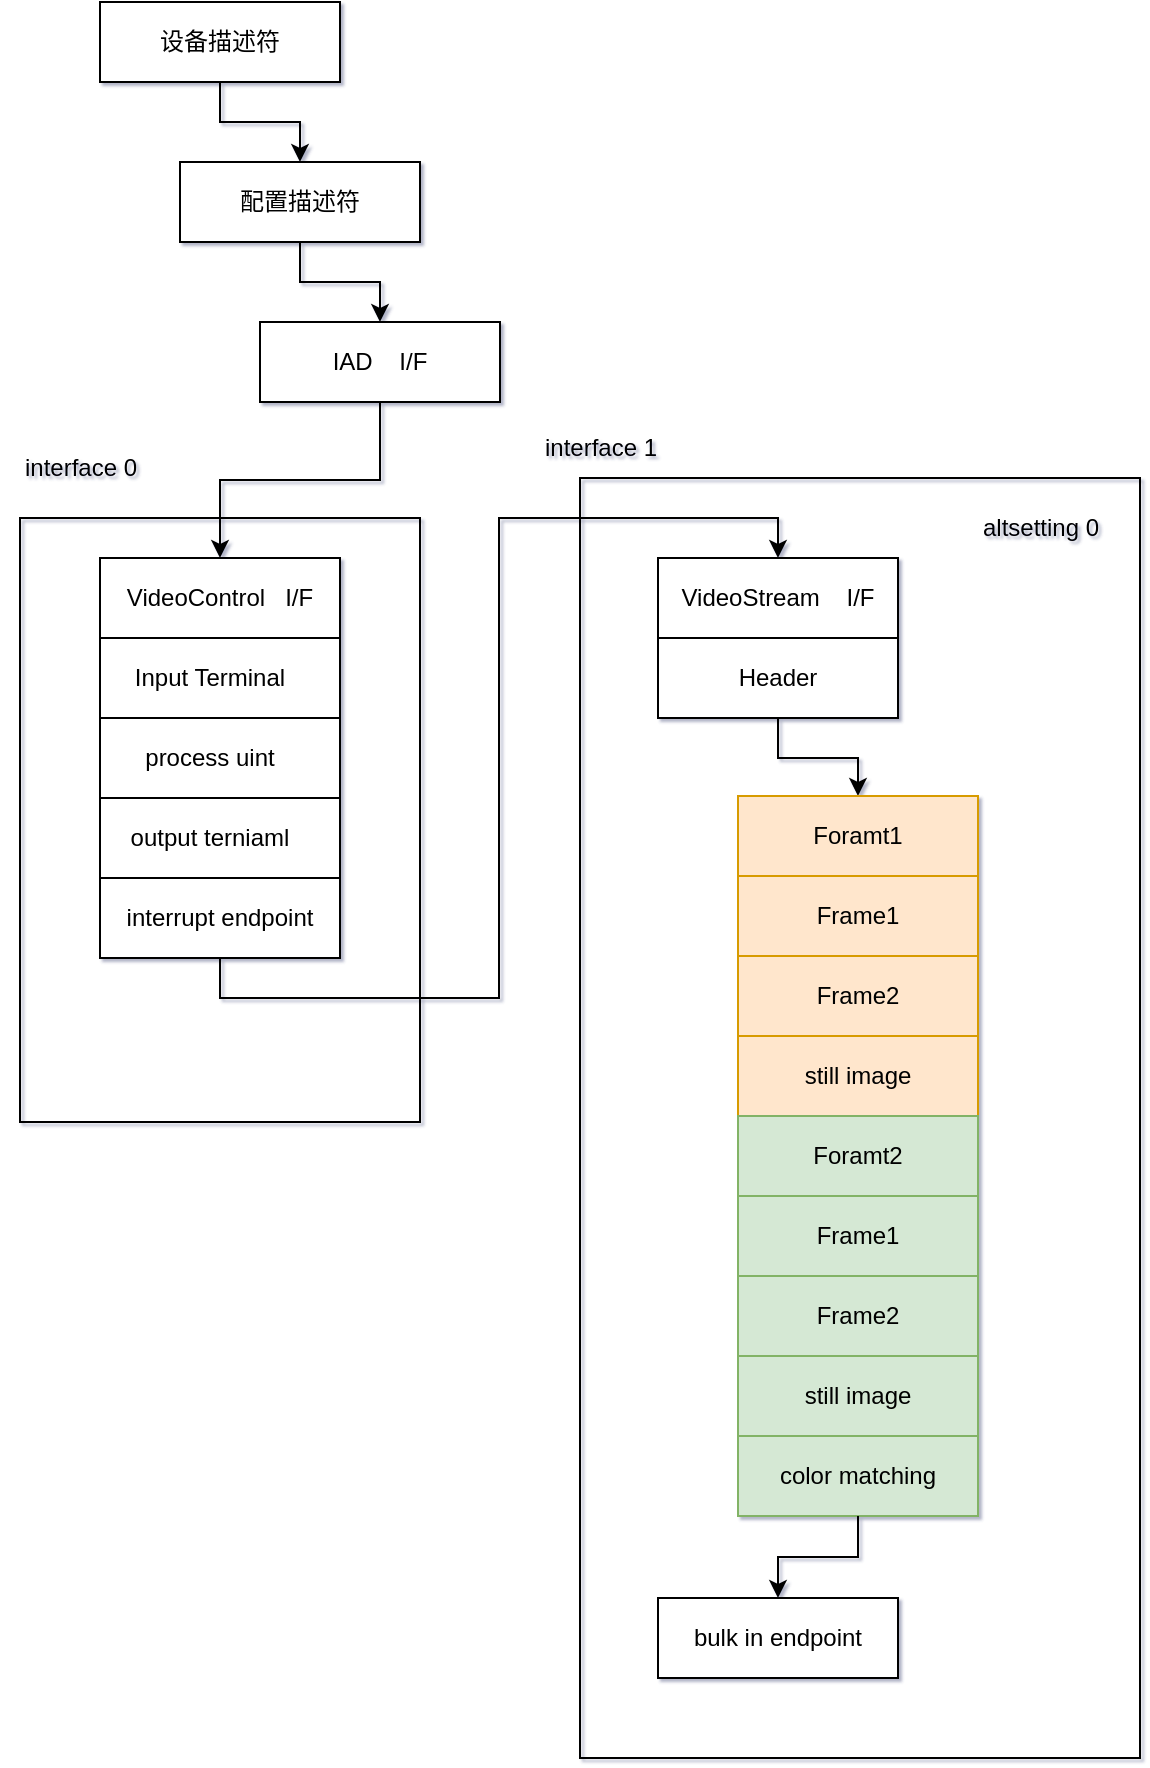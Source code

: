 <mxfile version="21.6.1" type="github" pages="3">
  <diagram id="ikpRoJUo1-H3lq5DzueL" name="第 1 页">
    <mxGraphModel dx="1420" dy="782" grid="0" gridSize="10" guides="1" tooltips="1" connect="1" arrows="1" fold="1" page="1" pageScale="1" pageWidth="827" pageHeight="1169" math="0" shadow="1">
      <root>
        <mxCell id="0" />
        <mxCell id="1" parent="0" />
        <mxCell id="5GHYoXlTE_2bfeFaf-T6-24" style="edgeStyle=orthogonalEdgeStyle;rounded=0;orthogonalLoop=1;jettySize=auto;html=1;" parent="1" source="5GHYoXlTE_2bfeFaf-T6-1" target="5GHYoXlTE_2bfeFaf-T6-2" edge="1">
          <mxGeometry relative="1" as="geometry" />
        </mxCell>
        <mxCell id="5GHYoXlTE_2bfeFaf-T6-1" value="设备描述符" style="rounded=0;whiteSpace=wrap;html=1;" parent="1" vertex="1">
          <mxGeometry x="120" y="120" width="120" height="40" as="geometry" />
        </mxCell>
        <mxCell id="5GHYoXlTE_2bfeFaf-T6-25" style="edgeStyle=orthogonalEdgeStyle;rounded=0;orthogonalLoop=1;jettySize=auto;html=1;exitX=0.5;exitY=1;exitDx=0;exitDy=0;entryX=0.5;entryY=0;entryDx=0;entryDy=0;" parent="1" source="5GHYoXlTE_2bfeFaf-T6-2" target="5GHYoXlTE_2bfeFaf-T6-3" edge="1">
          <mxGeometry relative="1" as="geometry" />
        </mxCell>
        <mxCell id="5GHYoXlTE_2bfeFaf-T6-2" value="配置描述符" style="rounded=0;whiteSpace=wrap;html=1;" parent="1" vertex="1">
          <mxGeometry x="160" y="200" width="120" height="40" as="geometry" />
        </mxCell>
        <mxCell id="5GHYoXlTE_2bfeFaf-T6-32" style="edgeStyle=orthogonalEdgeStyle;rounded=0;orthogonalLoop=1;jettySize=auto;html=1;exitX=0.5;exitY=1;exitDx=0;exitDy=0;" parent="1" source="5GHYoXlTE_2bfeFaf-T6-3" target="5GHYoXlTE_2bfeFaf-T6-4" edge="1">
          <mxGeometry relative="1" as="geometry" />
        </mxCell>
        <mxCell id="5GHYoXlTE_2bfeFaf-T6-3" value="IAD&amp;nbsp; &amp;nbsp; I/F" style="rounded=0;whiteSpace=wrap;html=1;" parent="1" vertex="1">
          <mxGeometry x="200" y="280" width="120" height="40" as="geometry" />
        </mxCell>
        <mxCell id="5GHYoXlTE_2bfeFaf-T6-10" value="" style="group" parent="1" vertex="1" connectable="0">
          <mxGeometry x="120" y="398" width="120" height="200" as="geometry" />
        </mxCell>
        <mxCell id="5GHYoXlTE_2bfeFaf-T6-4" value="VideoControl&amp;nbsp; &amp;nbsp;I/F" style="rounded=0;whiteSpace=wrap;html=1;" parent="5GHYoXlTE_2bfeFaf-T6-10" vertex="1">
          <mxGeometry width="120" height="40" as="geometry" />
        </mxCell>
        <mxCell id="5GHYoXlTE_2bfeFaf-T6-6" value="Input Terminal&amp;nbsp; &amp;nbsp;" style="rounded=0;whiteSpace=wrap;html=1;" parent="5GHYoXlTE_2bfeFaf-T6-10" vertex="1">
          <mxGeometry y="40" width="120" height="40" as="geometry" />
        </mxCell>
        <mxCell id="5GHYoXlTE_2bfeFaf-T6-7" value="process uint&amp;nbsp; &amp;nbsp;" style="rounded=0;whiteSpace=wrap;html=1;" parent="5GHYoXlTE_2bfeFaf-T6-10" vertex="1">
          <mxGeometry y="80" width="120" height="40" as="geometry" />
        </mxCell>
        <mxCell id="5GHYoXlTE_2bfeFaf-T6-8" value="output terniaml&amp;nbsp; &amp;nbsp;" style="rounded=0;whiteSpace=wrap;html=1;" parent="5GHYoXlTE_2bfeFaf-T6-10" vertex="1">
          <mxGeometry y="120" width="120" height="40" as="geometry" />
        </mxCell>
        <mxCell id="5GHYoXlTE_2bfeFaf-T6-9" value="interrupt endpoint" style="rounded=0;whiteSpace=wrap;html=1;" parent="5GHYoXlTE_2bfeFaf-T6-10" vertex="1">
          <mxGeometry y="160" width="120" height="40" as="geometry" />
        </mxCell>
        <mxCell id="5GHYoXlTE_2bfeFaf-T6-11" value="VideoStream&amp;nbsp; &amp;nbsp; I/F" style="rounded=0;whiteSpace=wrap;html=1;" parent="1" vertex="1">
          <mxGeometry x="399" y="398" width="120" height="40" as="geometry" />
        </mxCell>
        <mxCell id="5GHYoXlTE_2bfeFaf-T6-28" style="edgeStyle=orthogonalEdgeStyle;rounded=0;orthogonalLoop=1;jettySize=auto;html=1;" parent="1" source="5GHYoXlTE_2bfeFaf-T6-12" target="5GHYoXlTE_2bfeFaf-T6-13" edge="1">
          <mxGeometry relative="1" as="geometry" />
        </mxCell>
        <mxCell id="5GHYoXlTE_2bfeFaf-T6-12" value="Header" style="rounded=0;whiteSpace=wrap;html=1;" parent="1" vertex="1">
          <mxGeometry x="399" y="438" width="120" height="40" as="geometry" />
        </mxCell>
        <mxCell id="5GHYoXlTE_2bfeFaf-T6-22" value="bulk in endpoint" style="rounded=0;whiteSpace=wrap;html=1;" parent="1" vertex="1">
          <mxGeometry x="399" y="918" width="120" height="40" as="geometry" />
        </mxCell>
        <mxCell id="5GHYoXlTE_2bfeFaf-T6-23" value="" style="group" parent="1" vertex="1" connectable="0">
          <mxGeometry x="439" y="517" width="120" height="360" as="geometry" />
        </mxCell>
        <mxCell id="5GHYoXlTE_2bfeFaf-T6-13" value="Foramt1" style="rounded=0;whiteSpace=wrap;html=1;fillColor=#ffe6cc;strokeColor=#d79b00;" parent="5GHYoXlTE_2bfeFaf-T6-23" vertex="1">
          <mxGeometry width="120" height="40" as="geometry" />
        </mxCell>
        <mxCell id="5GHYoXlTE_2bfeFaf-T6-14" value="Frame1" style="rounded=0;whiteSpace=wrap;html=1;fillColor=#ffe6cc;strokeColor=#d79b00;" parent="5GHYoXlTE_2bfeFaf-T6-23" vertex="1">
          <mxGeometry y="40" width="120" height="40" as="geometry" />
        </mxCell>
        <mxCell id="5GHYoXlTE_2bfeFaf-T6-15" value="Frame2" style="rounded=0;whiteSpace=wrap;html=1;fillColor=#ffe6cc;strokeColor=#d79b00;" parent="5GHYoXlTE_2bfeFaf-T6-23" vertex="1">
          <mxGeometry y="80" width="120" height="40" as="geometry" />
        </mxCell>
        <mxCell id="5GHYoXlTE_2bfeFaf-T6-16" value="still image" style="rounded=0;whiteSpace=wrap;html=1;fillColor=#ffe6cc;strokeColor=#d79b00;" parent="5GHYoXlTE_2bfeFaf-T6-23" vertex="1">
          <mxGeometry y="120" width="120" height="40" as="geometry" />
        </mxCell>
        <mxCell id="5GHYoXlTE_2bfeFaf-T6-17" value="Foramt2" style="rounded=0;whiteSpace=wrap;html=1;fillColor=#d5e8d4;strokeColor=#82b366;" parent="5GHYoXlTE_2bfeFaf-T6-23" vertex="1">
          <mxGeometry y="160" width="120" height="40" as="geometry" />
        </mxCell>
        <mxCell id="5GHYoXlTE_2bfeFaf-T6-18" value="Frame1" style="rounded=0;whiteSpace=wrap;html=1;fillColor=#d5e8d4;strokeColor=#82b366;" parent="5GHYoXlTE_2bfeFaf-T6-23" vertex="1">
          <mxGeometry y="200" width="120" height="40" as="geometry" />
        </mxCell>
        <mxCell id="5GHYoXlTE_2bfeFaf-T6-19" value="Frame2" style="rounded=0;whiteSpace=wrap;html=1;fillColor=#d5e8d4;strokeColor=#82b366;" parent="5GHYoXlTE_2bfeFaf-T6-23" vertex="1">
          <mxGeometry y="240" width="120" height="40" as="geometry" />
        </mxCell>
        <mxCell id="5GHYoXlTE_2bfeFaf-T6-20" value="still image" style="rounded=0;whiteSpace=wrap;html=1;fillColor=#d5e8d4;strokeColor=#82b366;" parent="5GHYoXlTE_2bfeFaf-T6-23" vertex="1">
          <mxGeometry y="280" width="120" height="40" as="geometry" />
        </mxCell>
        <mxCell id="5GHYoXlTE_2bfeFaf-T6-21" value="color matching" style="rounded=0;whiteSpace=wrap;html=1;fillColor=#d5e8d4;strokeColor=#82b366;" parent="5GHYoXlTE_2bfeFaf-T6-23" vertex="1">
          <mxGeometry y="320" width="120" height="40" as="geometry" />
        </mxCell>
        <mxCell id="5GHYoXlTE_2bfeFaf-T6-27" style="edgeStyle=orthogonalEdgeStyle;rounded=0;orthogonalLoop=1;jettySize=auto;html=1;exitX=0.5;exitY=1;exitDx=0;exitDy=0;entryX=0.5;entryY=0;entryDx=0;entryDy=0;" parent="1" source="5GHYoXlTE_2bfeFaf-T6-9" target="5GHYoXlTE_2bfeFaf-T6-11" edge="1">
          <mxGeometry relative="1" as="geometry" />
        </mxCell>
        <mxCell id="5GHYoXlTE_2bfeFaf-T6-29" style="edgeStyle=orthogonalEdgeStyle;rounded=0;orthogonalLoop=1;jettySize=auto;html=1;exitX=0.5;exitY=1;exitDx=0;exitDy=0;" parent="1" source="5GHYoXlTE_2bfeFaf-T6-21" target="5GHYoXlTE_2bfeFaf-T6-22" edge="1">
          <mxGeometry relative="1" as="geometry" />
        </mxCell>
        <mxCell id="5GHYoXlTE_2bfeFaf-T6-30" value="" style="rounded=0;whiteSpace=wrap;html=1;fillColor=none;" parent="1" vertex="1">
          <mxGeometry x="360" y="358" width="280" height="640" as="geometry" />
        </mxCell>
        <mxCell id="5GHYoXlTE_2bfeFaf-T6-31" value="altsetting 0" style="text;html=1;align=center;verticalAlign=middle;resizable=0;points=[];autosize=1;strokeColor=none;fillColor=none;" parent="1" vertex="1">
          <mxGeometry x="550" y="368" width="80" height="30" as="geometry" />
        </mxCell>
        <mxCell id="5GHYoXlTE_2bfeFaf-T6-33" value="" style="rounded=0;whiteSpace=wrap;html=1;fillColor=none;" parent="1" vertex="1">
          <mxGeometry x="80" y="378" width="200" height="302" as="geometry" />
        </mxCell>
        <mxCell id="5GHYoXlTE_2bfeFaf-T6-34" value="interface 0" style="text;html=1;align=center;verticalAlign=middle;resizable=0;points=[];autosize=1;strokeColor=none;fillColor=none;" parent="1" vertex="1">
          <mxGeometry x="70" y="338" width="80" height="30" as="geometry" />
        </mxCell>
        <mxCell id="5GHYoXlTE_2bfeFaf-T6-35" value="interface 1" style="text;html=1;align=center;verticalAlign=middle;resizable=0;points=[];autosize=1;strokeColor=none;fillColor=none;" parent="1" vertex="1">
          <mxGeometry x="330" y="328" width="80" height="30" as="geometry" />
        </mxCell>
      </root>
    </mxGraphModel>
  </diagram>
  <diagram id="Tv6gkoP6N_pzu2bC8Sc5" name="第 2 页">
    <mxGraphModel dx="1420" dy="782" grid="0" gridSize="10" guides="1" tooltips="1" connect="1" arrows="1" fold="1" page="1" pageScale="1" pageWidth="827" pageHeight="1169" math="0" shadow="1">
      <root>
        <mxCell id="0" />
        <mxCell id="1" parent="0" />
        <mxCell id="xPLOtXviPU-5BaUUIM3n-29" value="" style="rounded=0;whiteSpace=wrap;html=1;fillColor=none;" parent="1" vertex="1">
          <mxGeometry x="330" y="358" width="280" height="640" as="geometry" />
        </mxCell>
        <mxCell id="xPLOtXviPU-5BaUUIM3n-1" style="edgeStyle=orthogonalEdgeStyle;rounded=0;orthogonalLoop=1;jettySize=auto;html=1;" parent="1" source="xPLOtXviPU-5BaUUIM3n-2" target="xPLOtXviPU-5BaUUIM3n-4" edge="1">
          <mxGeometry relative="1" as="geometry" />
        </mxCell>
        <mxCell id="xPLOtXviPU-5BaUUIM3n-2" value="设备描述符" style="rounded=0;whiteSpace=wrap;html=1;" parent="1" vertex="1">
          <mxGeometry x="90" y="120" width="120" height="40" as="geometry" />
        </mxCell>
        <mxCell id="xPLOtXviPU-5BaUUIM3n-3" style="edgeStyle=orthogonalEdgeStyle;rounded=0;orthogonalLoop=1;jettySize=auto;html=1;exitX=0.5;exitY=1;exitDx=0;exitDy=0;entryX=0.5;entryY=0;entryDx=0;entryDy=0;" parent="1" source="xPLOtXviPU-5BaUUIM3n-4" target="xPLOtXviPU-5BaUUIM3n-6" edge="1">
          <mxGeometry relative="1" as="geometry" />
        </mxCell>
        <mxCell id="xPLOtXviPU-5BaUUIM3n-4" value="配置描述符" style="rounded=0;whiteSpace=wrap;html=1;" parent="1" vertex="1">
          <mxGeometry x="130" y="200" width="120" height="40" as="geometry" />
        </mxCell>
        <mxCell id="xPLOtXviPU-5BaUUIM3n-5" style="edgeStyle=orthogonalEdgeStyle;rounded=0;orthogonalLoop=1;jettySize=auto;html=1;exitX=0.5;exitY=1;exitDx=0;exitDy=0;" parent="1" source="xPLOtXviPU-5BaUUIM3n-6" target="xPLOtXviPU-5BaUUIM3n-8" edge="1">
          <mxGeometry relative="1" as="geometry" />
        </mxCell>
        <mxCell id="xPLOtXviPU-5BaUUIM3n-6" value="IAD&amp;nbsp; &amp;nbsp; I/F" style="rounded=0;whiteSpace=wrap;html=1;" parent="1" vertex="1">
          <mxGeometry x="170" y="280" width="120" height="40" as="geometry" />
        </mxCell>
        <mxCell id="xPLOtXviPU-5BaUUIM3n-7" value="" style="group" parent="1" vertex="1" connectable="0">
          <mxGeometry x="90" y="398" width="120" height="200" as="geometry" />
        </mxCell>
        <mxCell id="xPLOtXviPU-5BaUUIM3n-8" value="VideoControl&amp;nbsp; &amp;nbsp;I/F" style="rounded=0;whiteSpace=wrap;html=1;" parent="xPLOtXviPU-5BaUUIM3n-7" vertex="1">
          <mxGeometry width="120" height="40" as="geometry" />
        </mxCell>
        <mxCell id="xPLOtXviPU-5BaUUIM3n-9" value="Input Terminal&amp;nbsp; &amp;nbsp;" style="rounded=0;whiteSpace=wrap;html=1;" parent="xPLOtXviPU-5BaUUIM3n-7" vertex="1">
          <mxGeometry y="40" width="120" height="40" as="geometry" />
        </mxCell>
        <mxCell id="xPLOtXviPU-5BaUUIM3n-10" value="process uint&amp;nbsp; &amp;nbsp;" style="rounded=0;whiteSpace=wrap;html=1;" parent="xPLOtXviPU-5BaUUIM3n-7" vertex="1">
          <mxGeometry y="80" width="120" height="40" as="geometry" />
        </mxCell>
        <mxCell id="xPLOtXviPU-5BaUUIM3n-11" value="output terniaml&amp;nbsp; &amp;nbsp;" style="rounded=0;whiteSpace=wrap;html=1;" parent="xPLOtXviPU-5BaUUIM3n-7" vertex="1">
          <mxGeometry y="120" width="120" height="40" as="geometry" />
        </mxCell>
        <mxCell id="xPLOtXviPU-5BaUUIM3n-12" value="interrupt endpoint" style="rounded=0;whiteSpace=wrap;html=1;" parent="xPLOtXviPU-5BaUUIM3n-7" vertex="1">
          <mxGeometry y="160" width="120" height="40" as="geometry" />
        </mxCell>
        <mxCell id="xPLOtXviPU-5BaUUIM3n-13" value="VideoStream&amp;nbsp; &amp;nbsp; I/F" style="rounded=0;whiteSpace=wrap;html=1;" parent="1" vertex="1">
          <mxGeometry x="369" y="398" width="120" height="40" as="geometry" />
        </mxCell>
        <mxCell id="xPLOtXviPU-5BaUUIM3n-14" style="edgeStyle=orthogonalEdgeStyle;rounded=0;orthogonalLoop=1;jettySize=auto;html=1;" parent="1" source="xPLOtXviPU-5BaUUIM3n-15" target="xPLOtXviPU-5BaUUIM3n-18" edge="1">
          <mxGeometry relative="1" as="geometry" />
        </mxCell>
        <mxCell id="xPLOtXviPU-5BaUUIM3n-15" value="Header" style="rounded=0;whiteSpace=wrap;html=1;" parent="1" vertex="1">
          <mxGeometry x="369" y="438" width="120" height="40" as="geometry" />
        </mxCell>
        <mxCell id="xPLOtXviPU-5BaUUIM3n-17" value="" style="group" parent="1" vertex="1" connectable="0">
          <mxGeometry x="409" y="517" width="120" height="360" as="geometry" />
        </mxCell>
        <mxCell id="xPLOtXviPU-5BaUUIM3n-18" value="Foramt1" style="rounded=0;whiteSpace=wrap;html=1;fillColor=#ffe6cc;strokeColor=#d79b00;" parent="xPLOtXviPU-5BaUUIM3n-17" vertex="1">
          <mxGeometry width="120" height="40" as="geometry" />
        </mxCell>
        <mxCell id="xPLOtXviPU-5BaUUIM3n-19" value="Frame1" style="rounded=0;whiteSpace=wrap;html=1;fillColor=#ffe6cc;strokeColor=#d79b00;" parent="xPLOtXviPU-5BaUUIM3n-17" vertex="1">
          <mxGeometry y="40" width="120" height="40" as="geometry" />
        </mxCell>
        <mxCell id="xPLOtXviPU-5BaUUIM3n-20" value="Frame2" style="rounded=0;whiteSpace=wrap;html=1;fillColor=#ffe6cc;strokeColor=#d79b00;" parent="xPLOtXviPU-5BaUUIM3n-17" vertex="1">
          <mxGeometry y="80" width="120" height="40" as="geometry" />
        </mxCell>
        <mxCell id="xPLOtXviPU-5BaUUIM3n-21" value="still image" style="rounded=0;whiteSpace=wrap;html=1;fillColor=#ffe6cc;strokeColor=#d79b00;" parent="xPLOtXviPU-5BaUUIM3n-17" vertex="1">
          <mxGeometry y="120" width="120" height="40" as="geometry" />
        </mxCell>
        <mxCell id="xPLOtXviPU-5BaUUIM3n-22" value="Foramt2" style="rounded=0;whiteSpace=wrap;html=1;fillColor=#d5e8d4;strokeColor=#82b366;" parent="xPLOtXviPU-5BaUUIM3n-17" vertex="1">
          <mxGeometry y="160" width="120" height="40" as="geometry" />
        </mxCell>
        <mxCell id="xPLOtXviPU-5BaUUIM3n-23" value="Frame1" style="rounded=0;whiteSpace=wrap;html=1;fillColor=#d5e8d4;strokeColor=#82b366;" parent="xPLOtXviPU-5BaUUIM3n-17" vertex="1">
          <mxGeometry y="200" width="120" height="40" as="geometry" />
        </mxCell>
        <mxCell id="xPLOtXviPU-5BaUUIM3n-24" value="Frame2" style="rounded=0;whiteSpace=wrap;html=1;fillColor=#d5e8d4;strokeColor=#82b366;" parent="xPLOtXviPU-5BaUUIM3n-17" vertex="1">
          <mxGeometry y="240" width="120" height="40" as="geometry" />
        </mxCell>
        <mxCell id="xPLOtXviPU-5BaUUIM3n-25" value="still image" style="rounded=0;whiteSpace=wrap;html=1;fillColor=#d5e8d4;strokeColor=#82b366;" parent="xPLOtXviPU-5BaUUIM3n-17" vertex="1">
          <mxGeometry y="280" width="120" height="40" as="geometry" />
        </mxCell>
        <mxCell id="xPLOtXviPU-5BaUUIM3n-26" value="color matching" style="rounded=0;whiteSpace=wrap;html=1;fillColor=#d5e8d4;strokeColor=#82b366;" parent="xPLOtXviPU-5BaUUIM3n-17" vertex="1">
          <mxGeometry y="320" width="120" height="40" as="geometry" />
        </mxCell>
        <mxCell id="xPLOtXviPU-5BaUUIM3n-27" style="edgeStyle=orthogonalEdgeStyle;rounded=0;orthogonalLoop=1;jettySize=auto;html=1;exitX=0.5;exitY=1;exitDx=0;exitDy=0;entryX=0.5;entryY=0;entryDx=0;entryDy=0;dashed=1;" parent="1" source="xPLOtXviPU-5BaUUIM3n-12" target="xPLOtXviPU-5BaUUIM3n-13" edge="1">
          <mxGeometry relative="1" as="geometry" />
        </mxCell>
        <mxCell id="xPLOtXviPU-5BaUUIM3n-30" value="altsetting 0" style="text;html=1;align=center;verticalAlign=middle;resizable=0;points=[];autosize=1;strokeColor=none;fillColor=none;" parent="1" vertex="1">
          <mxGeometry x="520" y="368" width="80" height="30" as="geometry" />
        </mxCell>
        <mxCell id="xPLOtXviPU-5BaUUIM3n-31" value="" style="rounded=0;whiteSpace=wrap;html=1;fillColor=none;" parent="1" vertex="1">
          <mxGeometry x="50" y="378" width="200" height="302" as="geometry" />
        </mxCell>
        <mxCell id="xPLOtXviPU-5BaUUIM3n-32" value="interface 0" style="text;html=1;align=center;verticalAlign=middle;resizable=0;points=[];autosize=1;strokeColor=none;fillColor=none;" parent="1" vertex="1">
          <mxGeometry x="40" y="338" width="80" height="30" as="geometry" />
        </mxCell>
        <mxCell id="xPLOtXviPU-5BaUUIM3n-33" value="interface 1" style="text;html=1;align=center;verticalAlign=middle;resizable=0;points=[];autosize=1;strokeColor=none;fillColor=none;" parent="1" vertex="1">
          <mxGeometry x="300" y="328" width="80" height="30" as="geometry" />
        </mxCell>
        <mxCell id="xPLOtXviPU-5BaUUIM3n-36" style="edgeStyle=orthogonalEdgeStyle;rounded=0;orthogonalLoop=1;jettySize=auto;html=1;exitX=0.5;exitY=1;exitDx=0;exitDy=0;entryX=0.5;entryY=0;entryDx=0;entryDy=0;" parent="1" source="xPLOtXviPU-5BaUUIM3n-34" target="xPLOtXviPU-5BaUUIM3n-35" edge="1">
          <mxGeometry relative="1" as="geometry" />
        </mxCell>
        <mxCell id="xPLOtXviPU-5BaUUIM3n-34" value="VideoStream&amp;nbsp; &amp;nbsp; I/F" style="rounded=0;whiteSpace=wrap;html=1;" parent="1" vertex="1">
          <mxGeometry x="650" y="398" width="120" height="40" as="geometry" />
        </mxCell>
        <mxCell id="xPLOtXviPU-5BaUUIM3n-35" value="ISO-In Endpoint" style="rounded=0;whiteSpace=wrap;html=1;" parent="1" vertex="1">
          <mxGeometry x="650" y="479" width="120" height="40" as="geometry" />
        </mxCell>
        <mxCell id="xPLOtXviPU-5BaUUIM3n-39" style="edgeStyle=orthogonalEdgeStyle;rounded=0;orthogonalLoop=1;jettySize=auto;html=1;exitX=0.5;exitY=1;exitDx=0;exitDy=0;entryX=0.5;entryY=0;entryDx=0;entryDy=0;dashed=1;" parent="1" source="xPLOtXviPU-5BaUUIM3n-26" target="xPLOtXviPU-5BaUUIM3n-34" edge="1">
          <mxGeometry relative="1" as="geometry">
            <Array as="points">
              <mxPoint x="469" y="897" />
              <mxPoint x="630" y="897" />
              <mxPoint x="630" y="378" />
              <mxPoint x="710" y="378" />
            </Array>
          </mxGeometry>
        </mxCell>
        <mxCell id="xPLOtXviPU-5BaUUIM3n-40" value="" style="rounded=0;whiteSpace=wrap;html=1;fillColor=none;" parent="1" vertex="1">
          <mxGeometry x="640" y="360" width="150" height="200" as="geometry" />
        </mxCell>
        <mxCell id="xPLOtXviPU-5BaUUIM3n-41" value="altsetting 1" style="text;html=1;align=center;verticalAlign=middle;resizable=0;points=[];autosize=1;strokeColor=none;fillColor=none;" parent="1" vertex="1">
          <mxGeometry x="710" y="368" width="80" height="30" as="geometry" />
        </mxCell>
      </root>
    </mxGraphModel>
  </diagram>
  <diagram id="o-SuM_Tkww_zy23NKX-o" name="第 3 页">
    <mxGraphModel dx="1420" dy="782" grid="0" gridSize="10" guides="1" tooltips="1" connect="1" arrows="1" fold="1" page="1" pageScale="1" pageWidth="1169" pageHeight="827" math="0" shadow="1">
      <root>
        <mxCell id="0" />
        <mxCell id="1" parent="0" />
        <mxCell id="3Uk-MOJBegVaAs20Z6pb-1" value="UVC Probe &amp;amp;&amp;amp; Commit" style="rounded=0;whiteSpace=wrap;html=1;fillColor=#ffe6cc;strokeColor=#d79b00;" vertex="1" parent="1">
          <mxGeometry x="240" y="240" width="120" height="40" as="geometry" />
        </mxCell>
        <mxCell id="3Uk-MOJBegVaAs20Z6pb-2" value="分辨率与帧率控制" style="rounded=0;whiteSpace=wrap;html=1;fillColor=#f8cecc;strokeColor=#b85450;" vertex="1" parent="1">
          <mxGeometry x="240" y="320" width="120" height="40" as="geometry" />
        </mxCell>
        <mxCell id="3Uk-MOJBegVaAs20Z6pb-3" value="出流" style="rounded=0;whiteSpace=wrap;html=1;fillColor=#e1d5e7;strokeColor=#9673a6;" vertex="1" parent="1">
          <mxGeometry x="240" y="400" width="120" height="40" as="geometry" />
        </mxCell>
        <mxCell id="3Uk-MOJBegVaAs20Z6pb-4" value="UVC func setup" style="rounded=0;whiteSpace=wrap;html=1;fillColor=#ffe6cc;strokeColor=#d79b00;" vertex="1" parent="1">
          <mxGeometry x="480" y="240" width="120" height="40" as="geometry" />
        </mxCell>
        <mxCell id="3Uk-MOJBegVaAs20Z6pb-5" value="Camera 输出配置" style="rounded=0;whiteSpace=wrap;html=1;fillColor=#f8cecc;strokeColor=#b85450;" vertex="1" parent="1">
          <mxGeometry x="480" y="320" width="120" height="40" as="geometry" />
        </mxCell>
        <mxCell id="3Uk-MOJBegVaAs20Z6pb-6" value="StreamOn" style="rounded=0;whiteSpace=wrap;html=1;fillColor=#e1d5e7;strokeColor=#9673a6;" vertex="1" parent="1">
          <mxGeometry x="480" y="400" width="120" height="40" as="geometry" />
        </mxCell>
        <mxCell id="3Uk-MOJBegVaAs20Z6pb-14" value="USB Clear_Halt" style="rounded=0;whiteSpace=wrap;html=1;fillColor=#dae8fc;strokeColor=#6c8ebf;" vertex="1" parent="1">
          <mxGeometry x="720" y="240" width="120" height="40" as="geometry" />
        </mxCell>
        <mxCell id="3Uk-MOJBegVaAs20Z6pb-15" value="UVC func setup" style="rounded=0;whiteSpace=wrap;html=1;fillColor=#f5f5f5;fontColor=#333333;strokeColor=#666666;" vertex="1" parent="1">
          <mxGeometry x="720" y="320" width="120" height="40" as="geometry" />
        </mxCell>
        <mxCell id="3Uk-MOJBegVaAs20Z6pb-16" value="关流" style="rounded=0;whiteSpace=wrap;html=1;fillColor=#d5e8d4;strokeColor=#82b366;" vertex="1" parent="1">
          <mxGeometry x="720" y="400" width="120" height="40" as="geometry" />
        </mxCell>
        <mxCell id="3Uk-MOJBegVaAs20Z6pb-17" value="UDC 注册func 处理" style="rounded=0;whiteSpace=wrap;html=1;fillColor=#dae8fc;strokeColor=#6c8ebf;" vertex="1" parent="1">
          <mxGeometry x="960" y="240" width="120" height="40" as="geometry" />
        </mxCell>
        <mxCell id="3Uk-MOJBegVaAs20Z6pb-18" value="Camera 关闭输出" style="rounded=0;whiteSpace=wrap;html=1;fillColor=#f5f5f5;fontColor=#333333;strokeColor=#666666;" vertex="1" parent="1">
          <mxGeometry x="960" y="320" width="120" height="40" as="geometry" />
        </mxCell>
        <mxCell id="3Uk-MOJBegVaAs20Z6pb-19" value="StreamOFF" style="rounded=0;whiteSpace=wrap;html=1;fillColor=#d5e8d4;strokeColor=#82b366;" vertex="1" parent="1">
          <mxGeometry x="960" y="400" width="120" height="40" as="geometry" />
        </mxCell>
        <mxCell id="3Uk-MOJBegVaAs20Z6pb-20" value="" style="html=1;shadow=0;dashed=0;align=center;verticalAlign=middle;shape=mxgraph.arrows2.arrow;dy=0.6;dx=40;notch=0;" vertex="1" parent="1">
          <mxGeometry x="370" y="330" width="100" height="30" as="geometry" />
        </mxCell>
        <mxCell id="3Uk-MOJBegVaAs20Z6pb-21" value="" style="html=1;shadow=0;dashed=0;align=center;verticalAlign=middle;shape=mxgraph.arrows2.arrow;dy=0.6;dx=40;notch=0;" vertex="1" parent="1">
          <mxGeometry x="850" y="325" width="100" height="30" as="geometry" />
        </mxCell>
      </root>
    </mxGraphModel>
  </diagram>
</mxfile>
